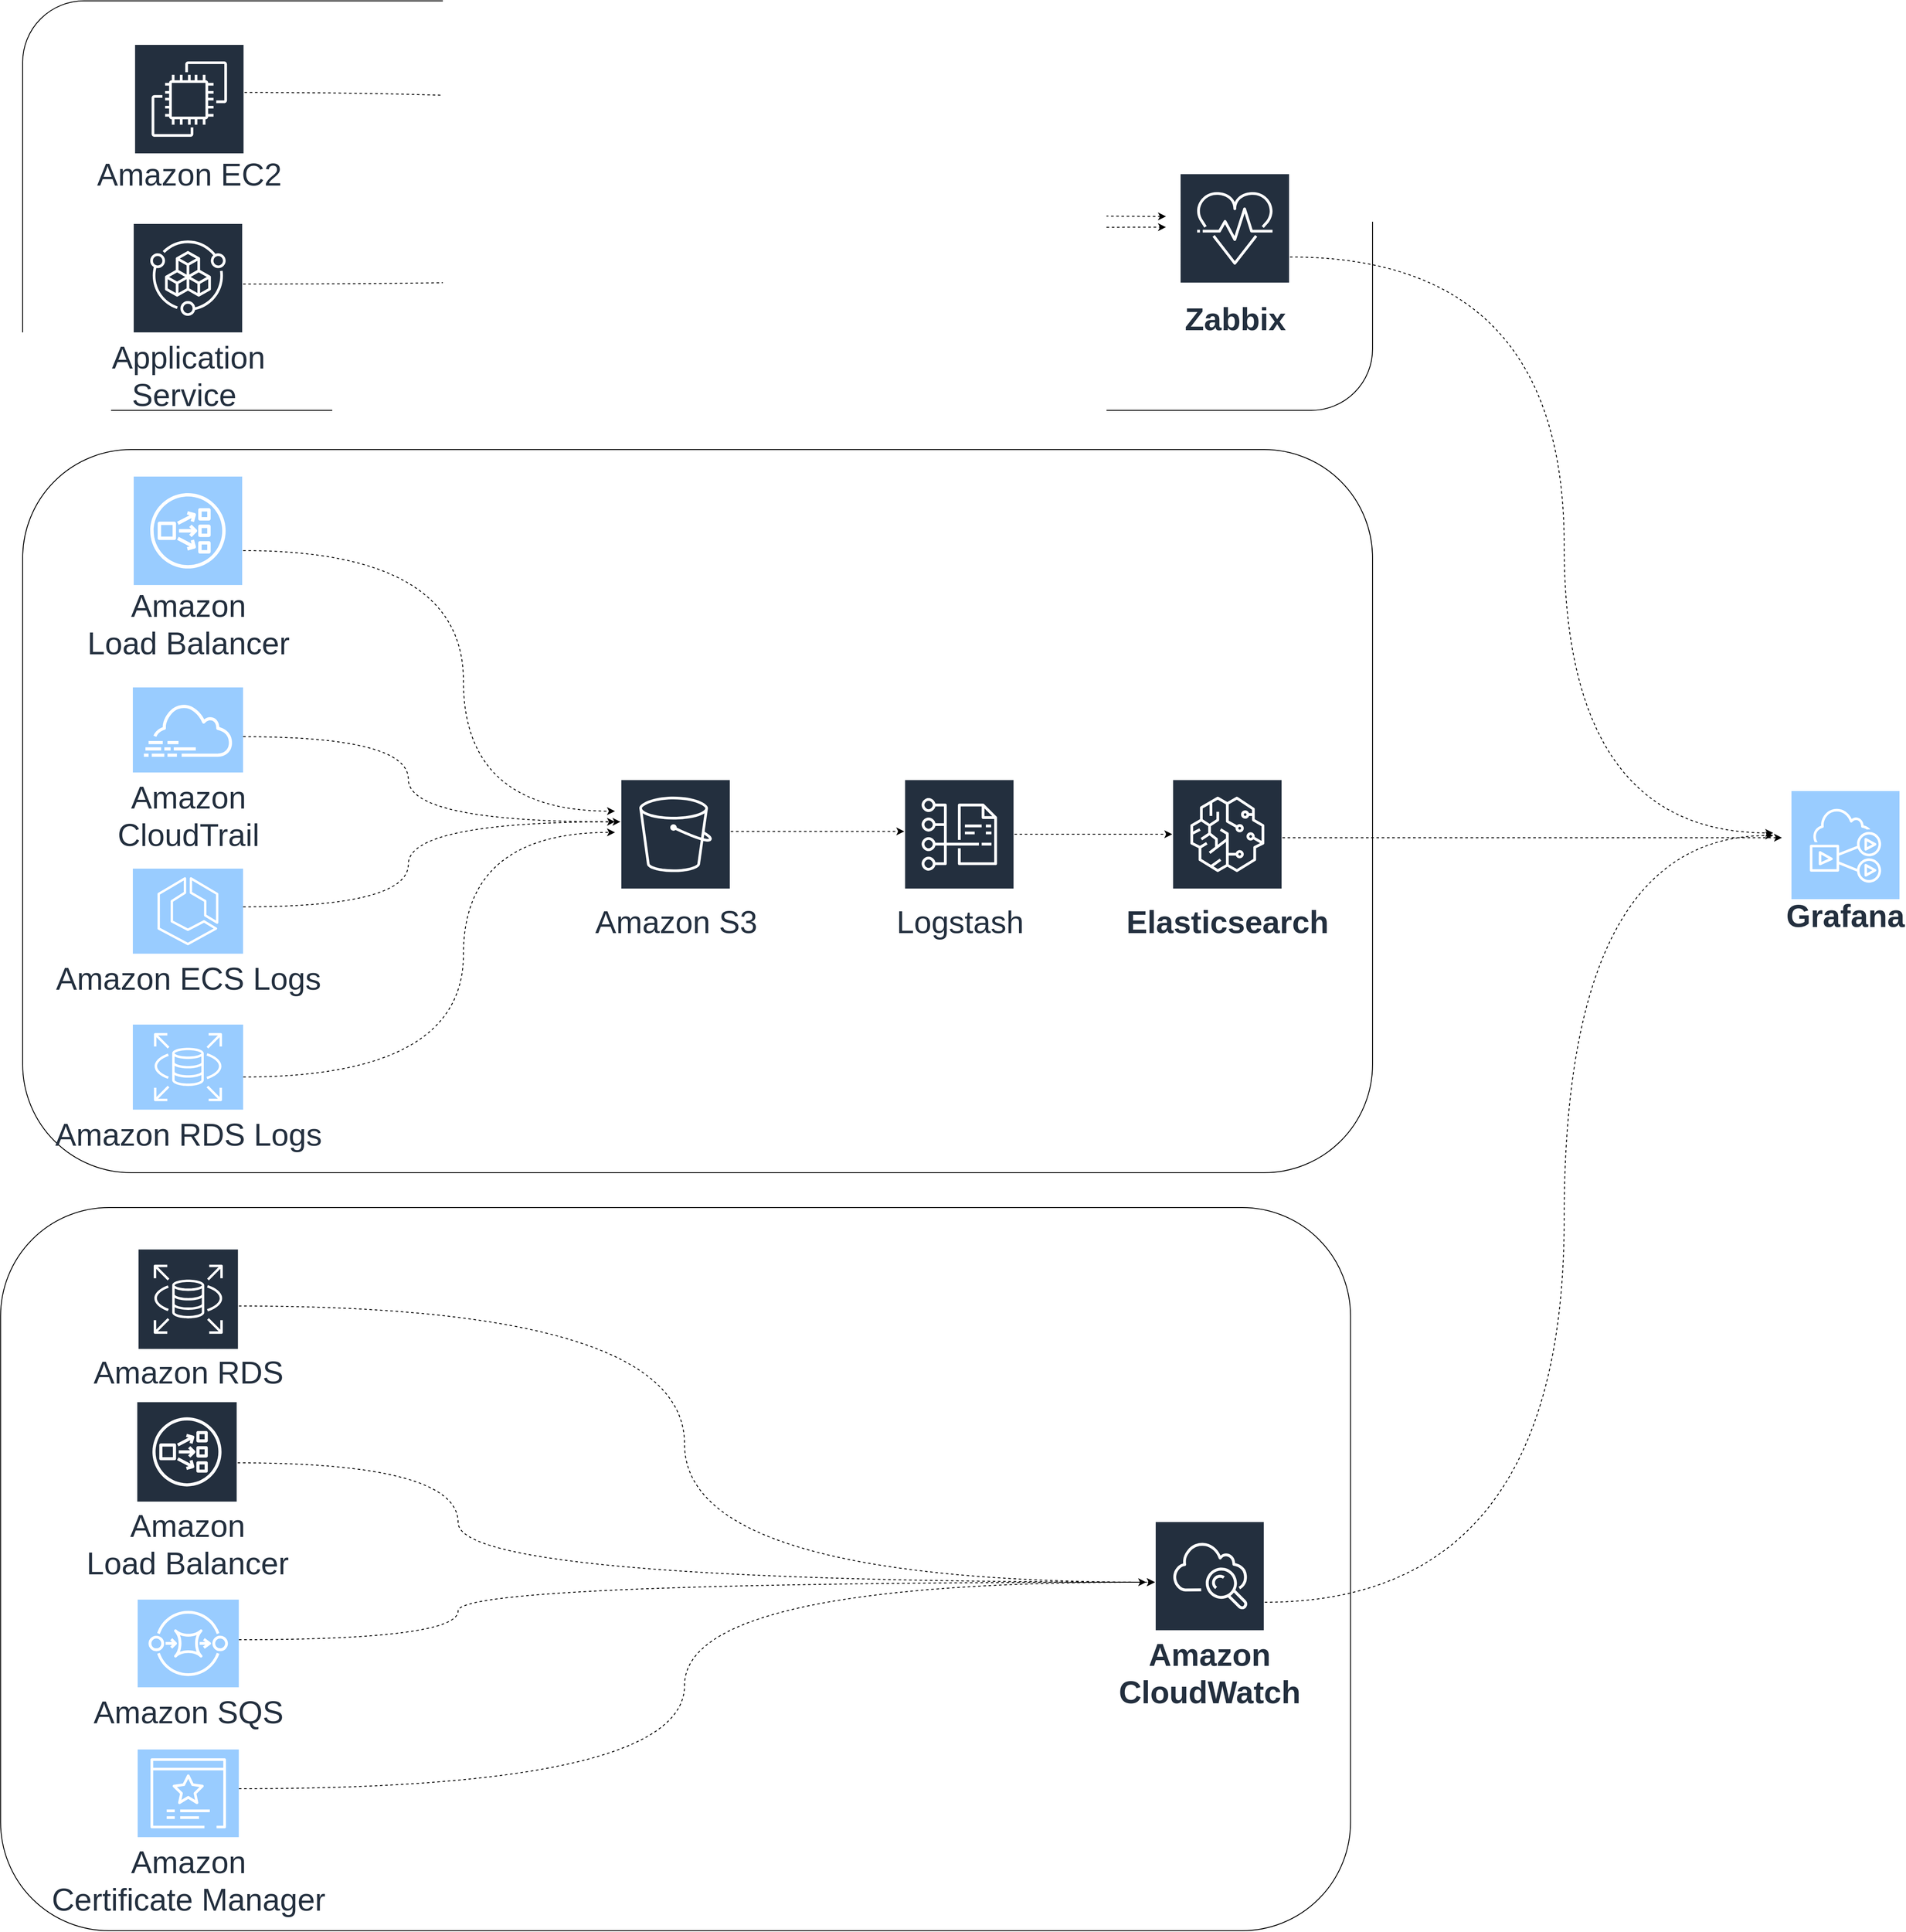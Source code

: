<mxfile version="20.2.8" type="github">
  <diagram id="tJY2ODOWQmyJSE9CdAt4" name="第 1 页">
    <mxGraphModel dx="2844" dy="3066" grid="1" gridSize="10" guides="1" tooltips="1" connect="1" arrows="1" fold="1" page="1" pageScale="1" pageWidth="1169" pageHeight="827" background="none" math="0" shadow="0">
      <root>
        <mxCell id="0" />
        <mxCell id="1" parent="0" />
        <mxCell id="XovprL_gx-ZoLjHi6azD-55" value="" style="rounded=1;whiteSpace=wrap;html=1;fontSize=18;" parent="1" vertex="1">
          <mxGeometry x="4.69" y="-90" width="1550" height="830" as="geometry" />
        </mxCell>
        <mxCell id="XovprL_gx-ZoLjHi6azD-30" value="" style="group" parent="1" vertex="1" connectable="0">
          <mxGeometry x="30" y="-1475" width="1550" height="470" as="geometry" />
        </mxCell>
        <mxCell id="XovprL_gx-ZoLjHi6azD-22" value="" style="rounded=1;whiteSpace=wrap;html=1;fontSize=18;" parent="XovprL_gx-ZoLjHi6azD-30" vertex="1">
          <mxGeometry width="1550" height="470" as="geometry" />
        </mxCell>
        <mxCell id="XovprL_gx-ZoLjHi6azD-8" style="edgeStyle=orthogonalEdgeStyle;curved=1;orthogonalLoop=1;jettySize=auto;html=1;dashed=1;fontSize=18;" parent="XovprL_gx-ZoLjHi6azD-30" source="G7RzPLKMRkM8X4vD6-xc-5" edge="1">
          <mxGeometry relative="1" as="geometry">
            <mxPoint x="1312.755" y="247.368" as="targetPoint" />
            <Array as="points">
              <mxPoint x="854.082" y="105.132" />
              <mxPoint x="854.082" y="247.368" />
            </Array>
          </mxGeometry>
        </mxCell>
        <mxCell id="G7RzPLKMRkM8X4vD6-xc-5" value="&lt;font style=&quot;font-size: 36px; font-weight: normal;&quot;&gt;Amazon EC2&lt;/font&gt;" style="sketch=0;outlineConnect=0;fontColor=#232F3E;gradientColor=none;strokeColor=#ffffff;fillColor=#232F3E;dashed=0;verticalLabelPosition=bottom;verticalAlign=top;align=center;html=1;fontSize=10;fontStyle=1;spacing=3;shape=mxgraph.aws4.productIcon;prIcon=mxgraph.aws4.ec2;labelPosition=center;" parent="XovprL_gx-ZoLjHi6azD-30" vertex="1">
          <mxGeometry x="128.11" y="49.47" width="126.53" height="120.53" as="geometry" />
        </mxCell>
        <mxCell id="XovprL_gx-ZoLjHi6azD-9" style="edgeStyle=orthogonalEdgeStyle;curved=1;orthogonalLoop=1;jettySize=auto;html=1;dashed=1;fontSize=18;" parent="XovprL_gx-ZoLjHi6azD-30" source="G7RzPLKMRkM8X4vD6-xc-9" edge="1">
          <mxGeometry relative="1" as="geometry">
            <mxPoint x="1312.755" y="259.737" as="targetPoint" />
            <Array as="points">
              <mxPoint x="854.513" y="325" />
              <mxPoint x="854.513" y="260" />
            </Array>
          </mxGeometry>
        </mxCell>
        <mxCell id="G7RzPLKMRkM8X4vD6-xc-9" value="&lt;font style=&quot;font-size: 36px; font-weight: normal;&quot;&gt;Application Service&amp;nbsp;&lt;/font&gt;" style="sketch=0;outlineConnect=0;fontColor=#232F3E;gradientColor=none;strokeColor=#ffffff;fillColor=#232F3E;dashed=0;verticalLabelPosition=bottom;verticalAlign=top;align=center;html=1;whiteSpace=wrap;fontSize=10;fontStyle=1;spacing=3;shape=mxgraph.aws4.productIcon;prIcon=mxgraph.aws4.service_catalog;labelPosition=center;" parent="XovprL_gx-ZoLjHi6azD-30" vertex="1">
          <mxGeometry x="126.53" y="255" width="126.53" height="125" as="geometry" />
        </mxCell>
        <mxCell id="G7RzPLKMRkM8X4vD6-xc-17" value="&lt;font style=&quot;font-size: 36px;&quot;&gt;Zabbix&lt;/font&gt;" style="sketch=0;outlineConnect=0;fontColor=#232F3E;gradientColor=none;strokeColor=#ffffff;fillColor=#232F3E;dashed=0;verticalLabelPosition=middle;verticalAlign=bottom;align=center;html=1;whiteSpace=wrap;fontSize=10;fontStyle=1;spacing=3;shape=mxgraph.aws4.productIcon;prIcon=mxgraph.aws4.personal_health_dashboard;" parent="XovprL_gx-ZoLjHi6azD-30" vertex="1">
          <mxGeometry x="1328.571" y="197.89" width="126.526" height="192.11" as="geometry" />
        </mxCell>
        <mxCell id="XovprL_gx-ZoLjHi6azD-57" value="" style="group" parent="1" vertex="1" connectable="0">
          <mxGeometry x="30" y="-960" width="1550" height="830" as="geometry" />
        </mxCell>
        <mxCell id="XovprL_gx-ZoLjHi6azD-23" value="" style="rounded=1;whiteSpace=wrap;html=1;fontSize=18;" parent="XovprL_gx-ZoLjHi6azD-57" vertex="1">
          <mxGeometry width="1550" height="830" as="geometry" />
        </mxCell>
        <mxCell id="G7RzPLKMRkM8X4vD6-xc-13" value="&lt;span style=&quot;background-color: rgb(255, 255, 255); font-weight: normal;&quot;&gt;&lt;font style=&quot;font-size: 36px;&quot;&gt;Amazon S3&lt;/font&gt;&lt;/span&gt;" style="sketch=0;outlineConnect=0;fontColor=#232F3E;gradientColor=none;strokeColor=#ffffff;fillColor=#232F3E;dashed=0;verticalLabelPosition=bottom;verticalAlign=top;align=center;html=1;fontSize=10;fontStyle=1;spacing=3;shape=mxgraph.aws4.productIcon;prIcon=mxgraph.aws4.s3;labelPosition=center;" parent="XovprL_gx-ZoLjHi6azD-57" vertex="1">
          <mxGeometry x="686.429" y="378.382" width="126.531" height="134.265" as="geometry" />
        </mxCell>
        <mxCell id="XovprL_gx-ZoLjHi6azD-32" style="edgeStyle=orthogonalEdgeStyle;curved=1;orthogonalLoop=1;jettySize=auto;html=1;dashed=1;fontSize=36;" parent="XovprL_gx-ZoLjHi6azD-57" edge="1">
          <mxGeometry relative="1" as="geometry">
            <mxPoint x="1138.776" y="441.515" as="sourcePoint" />
            <mxPoint x="1320" y="441.515" as="targetPoint" />
          </mxGeometry>
        </mxCell>
        <mxCell id="G7RzPLKMRkM8X4vD6-xc-15" value="&lt;font style=&quot;font-size: 36px; font-weight: normal;&quot;&gt;Logstash&lt;/font&gt;" style="sketch=0;outlineConnect=0;fontColor=#232F3E;gradientColor=none;strokeColor=#ffffff;fillColor=#232F3E;dashed=0;verticalLabelPosition=bottom;verticalAlign=top;align=center;html=1;fontSize=10;fontStyle=1;spacing=3;shape=mxgraph.aws4.productIcon;prIcon=mxgraph.aws4.cost_and_usage_report;labelPosition=center;" parent="XovprL_gx-ZoLjHi6azD-57" vertex="1">
          <mxGeometry x="1012.245" y="378.382" width="126.531" height="134.265" as="geometry" />
        </mxCell>
        <mxCell id="pdvtcB01t5W5UgY1sVy7-80" style="edgeStyle=orthogonalEdgeStyle;curved=1;rounded=0;jumpStyle=arc;orthogonalLoop=1;jettySize=auto;html=1;dashed=1;" parent="XovprL_gx-ZoLjHi6azD-57" edge="1">
          <mxGeometry relative="1" as="geometry">
            <mxPoint x="812.959" y="438.25" as="sourcePoint" />
            <mxPoint x="1012.245" y="438.25" as="targetPoint" />
            <Array as="points">
              <mxPoint x="917.347" y="438.206" />
              <mxPoint x="917.347" y="438.206" />
            </Array>
          </mxGeometry>
        </mxCell>
        <mxCell id="G7RzPLKMRkM8X4vD6-xc-16" value="&lt;font style=&quot;font-size: 36px;&quot;&gt;Elasticsearch&lt;/font&gt;" style="sketch=0;outlineConnect=0;fontColor=#232F3E;gradientColor=none;strokeColor=#ffffff;fillColor=#232F3E;dashed=0;verticalLabelPosition=bottom;verticalAlign=top;align=center;html=1;fontSize=10;fontStyle=1;spacing=3;shape=mxgraph.aws4.productIcon;prIcon=mxgraph.aws4.sagemaker;labelPosition=center;" parent="XovprL_gx-ZoLjHi6azD-57" vertex="1">
          <mxGeometry x="1320" y="378.382" width="126.531" height="134.265" as="geometry" />
        </mxCell>
        <mxCell id="XovprL_gx-ZoLjHi6azD-13" style="edgeStyle=orthogonalEdgeStyle;curved=1;orthogonalLoop=1;jettySize=auto;html=1;dashed=1;fontSize=18;" parent="XovprL_gx-ZoLjHi6azD-57" source="pdvtcB01t5W5UgY1sVy7-30" target="G7RzPLKMRkM8X4vD6-xc-13" edge="1">
          <mxGeometry relative="1" as="geometry">
            <mxPoint x="664.286" y="427.206" as="targetPoint" />
            <Array as="points">
              <mxPoint x="442.857" y="524.853" />
              <mxPoint x="442.857" y="427.206" />
            </Array>
          </mxGeometry>
        </mxCell>
        <mxCell id="pdvtcB01t5W5UgY1sVy7-30" value="&lt;font style=&quot;font-size: 36px;&quot;&gt;Amazon ECS Logs&lt;/font&gt;" style="sketch=0;points=[[0,0,0],[0.25,0,0],[0.5,0,0],[0.75,0,0],[1,0,0],[0,1,0],[0.25,1,0],[0.5,1,0],[0.75,1,0],[1,1,0],[0,0.25,0],[0,0.5,0],[0,0.75,0],[1,0.25,0],[1,0.5,0],[1,0.75,0]];outlineConnect=0;fontColor=#232F3E;gradientColor=none;gradientDirection=north;fillColor=#99CCFF;strokeColor=#ffffff;dashed=0;verticalLabelPosition=bottom;verticalAlign=top;align=center;html=1;fontSize=12;fontStyle=0;shape=mxgraph.aws4.resourceIcon;resIcon=mxgraph.aws4.ecs;" parent="XovprL_gx-ZoLjHi6azD-57" vertex="1">
          <mxGeometry x="126.531" y="481.029" width="126.531" height="97.647" as="geometry" />
        </mxCell>
        <mxCell id="XovprL_gx-ZoLjHi6azD-11" style="edgeStyle=orthogonalEdgeStyle;curved=1;orthogonalLoop=1;jettySize=auto;html=1;dashed=1;fontSize=18;" parent="XovprL_gx-ZoLjHi6azD-57" source="pdvtcB01t5W5UgY1sVy7-35" edge="1">
          <mxGeometry relative="1" as="geometry">
            <mxPoint x="680.102" y="439.412" as="targetPoint" />
            <Array as="points">
              <mxPoint x="506.122" y="720.147" />
              <mxPoint x="506.122" y="439.412" />
            </Array>
          </mxGeometry>
        </mxCell>
        <mxCell id="pdvtcB01t5W5UgY1sVy7-35" value="&lt;font style=&quot;font-size: 36px;&quot;&gt;Amazon RDS&amp;nbsp;Logs&lt;/font&gt;" style="sketch=0;points=[[0,0,0],[0.25,0,0],[0.5,0,0],[0.75,0,0],[1,0,0],[0,1,0],[0.25,1,0],[0.5,1,0],[0.75,1,0],[1,1,0],[0,0.25,0],[0,0.5,0],[0,0.75,0],[1,0.25,0],[1,0.5,0],[1,0.75,0]];outlineConnect=0;fontColor=#232F3E;gradientColor=none;gradientDirection=north;fillColor=#99CCFF;strokeColor=#ffffff;dashed=0;verticalLabelPosition=bottom;verticalAlign=top;align=center;html=1;fontSize=12;fontStyle=0;shape=mxgraph.aws4.resourceIcon;resIcon=mxgraph.aws4.rds;" parent="XovprL_gx-ZoLjHi6azD-57" vertex="1">
          <mxGeometry x="126.531" y="660.004" width="126.64" height="97.64" as="geometry" />
        </mxCell>
        <mxCell id="XovprL_gx-ZoLjHi6azD-12" style="edgeStyle=orthogonalEdgeStyle;curved=1;orthogonalLoop=1;jettySize=auto;html=1;dashed=1;fontSize=18;" parent="XovprL_gx-ZoLjHi6azD-57" source="pdvtcB01t5W5UgY1sVy7-39" edge="1">
          <mxGeometry relative="1" as="geometry">
            <mxPoint x="680.102" y="427.206" as="targetPoint" />
            <Array as="points">
              <mxPoint x="442.857" y="329.559" />
              <mxPoint x="442.857" y="427.206" />
            </Array>
          </mxGeometry>
        </mxCell>
        <mxCell id="pdvtcB01t5W5UgY1sVy7-39" value="&lt;font style=&quot;font-size: 36px;&quot;&gt;Amazon&lt;br style=&quot;&quot;&gt;CloudTrail&lt;/font&gt;" style="sketch=0;points=[[0,0,0],[0.25,0,0],[0.5,0,0],[0.75,0,0],[1,0,0],[0,1,0],[0.25,1,0],[0.5,1,0],[0.75,1,0],[1,1,0],[0,0.25,0],[0,0.5,0],[0,0.75,0],[1,0.25,0],[1,0.5,0],[1,0.75,0]];points=[[0,0,0],[0.25,0,0],[0.5,0,0],[0.75,0,0],[1,0,0],[0,1,0],[0.25,1,0],[0.5,1,0],[0.75,1,0],[1,1,0],[0,0.25,0],[0,0.5,0],[0,0.75,0],[1,0.25,0],[1,0.5,0],[1,0.75,0]];outlineConnect=0;fontColor=#232F3E;gradientColor=none;gradientDirection=north;fillColor=#99CCFF;strokeColor=#ffffff;dashed=0;verticalLabelPosition=bottom;verticalAlign=top;align=center;html=1;fontSize=12;fontStyle=0;shape=mxgraph.aws4.resourceIcon;resIcon=mxgraph.aws4.cloudtrail;" parent="XovprL_gx-ZoLjHi6azD-57" vertex="1">
          <mxGeometry x="126.531" y="272.995" width="126.531" height="97.647" as="geometry" />
        </mxCell>
        <mxCell id="XovprL_gx-ZoLjHi6azD-10" style="edgeStyle=orthogonalEdgeStyle;curved=1;orthogonalLoop=1;jettySize=auto;html=1;dashed=1;fontSize=18;" parent="XovprL_gx-ZoLjHi6azD-57" source="pdvtcB01t5W5UgY1sVy7-59" edge="1">
          <mxGeometry relative="1" as="geometry">
            <mxPoint x="680.102" y="415" as="targetPoint" />
            <Array as="points">
              <mxPoint x="506.122" y="115.956" />
              <mxPoint x="506.122" y="415" />
            </Array>
          </mxGeometry>
        </mxCell>
        <mxCell id="pdvtcB01t5W5UgY1sVy7-59" value="&lt;font style=&quot;font-size: 36px; font-weight: normal;&quot;&gt;Amazon &lt;br&gt;Load Balancer&lt;/font&gt;" style="sketch=0;outlineConnect=0;fontColor=#232F3E;gradientColor=none;strokeColor=#ffffff;fillColor=#99CCFF;dashed=0;verticalLabelPosition=bottom;verticalAlign=top;align=center;html=1;fontSize=10;fontStyle=1;spacing=3;shape=mxgraph.aws4.productIcon;prIcon=mxgraph.aws4.network_load_balancer;labelPosition=center;" parent="XovprL_gx-ZoLjHi6azD-57" vertex="1">
          <mxGeometry x="126.53" y="30" width="126.53" height="120" as="geometry" />
        </mxCell>
        <mxCell id="XovprL_gx-ZoLjHi6azD-58" style="edgeStyle=orthogonalEdgeStyle;curved=1;orthogonalLoop=1;jettySize=auto;html=1;dashed=1;fontSize=36;" parent="1" source="G7RzPLKMRkM8X4vD6-xc-17" edge="1">
          <mxGeometry relative="1" as="geometry">
            <mxPoint x="2040" y="-520" as="targetPoint" />
            <Array as="points">
              <mxPoint x="1800" y="-1181" />
              <mxPoint x="1800" y="-520" />
            </Array>
          </mxGeometry>
        </mxCell>
        <mxCell id="XovprL_gx-ZoLjHi6azD-59" style="edgeStyle=orthogonalEdgeStyle;curved=1;orthogonalLoop=1;jettySize=auto;html=1;dashed=1;fontSize=36;" parent="1" source="G7RzPLKMRkM8X4vD6-xc-16" edge="1">
          <mxGeometry relative="1" as="geometry">
            <mxPoint x="2050" y="-514.5" as="targetPoint" />
            <Array as="points">
              <mxPoint x="1710" y="-515" />
              <mxPoint x="1710" y="-515" />
            </Array>
          </mxGeometry>
        </mxCell>
        <mxCell id="XovprL_gx-ZoLjHi6azD-61" style="edgeStyle=orthogonalEdgeStyle;curved=1;orthogonalLoop=1;jettySize=auto;html=1;dashed=1;fontSize=36;" parent="1" edge="1">
          <mxGeometry relative="1" as="geometry">
            <mxPoint x="2040" y="-517" as="targetPoint" />
            <Array as="points">
              <mxPoint x="1800" y="363" />
              <mxPoint x="1800" y="-517" />
            </Array>
            <mxPoint x="1456.12" y="363" as="sourcePoint" />
          </mxGeometry>
        </mxCell>
        <mxCell id="G7RzPLKMRkM8X4vD6-xc-2" value="&lt;font style=&quot;font-size: 36px;&quot;&gt;Amazon CloudWatch&lt;/font&gt;" style="sketch=0;outlineConnect=0;fontColor=#232F3E;gradientColor=none;strokeColor=#ffffff;fillColor=#232F3E;dashed=0;verticalLabelPosition=middle;verticalAlign=bottom;align=center;html=1;whiteSpace=wrap;fontSize=10;fontStyle=1;spacing=3;shape=mxgraph.aws4.productIcon;prIcon=mxgraph.aws4.cloudwatch;" parent="1" vertex="1">
          <mxGeometry x="1330" y="270" width="126.12" height="220.7" as="geometry" />
        </mxCell>
        <mxCell id="XovprL_gx-ZoLjHi6azD-35" style="edgeStyle=orthogonalEdgeStyle;curved=1;orthogonalLoop=1;jettySize=auto;html=1;dashed=1;fontSize=36;" parent="1" source="G7RzPLKMRkM8X4vD6-xc-12" edge="1">
          <mxGeometry relative="1" as="geometry">
            <mxPoint x="1330" y="340" as="targetPoint" />
            <Array as="points">
              <mxPoint x="530" y="203" />
              <mxPoint x="530" y="340" />
            </Array>
          </mxGeometry>
        </mxCell>
        <mxCell id="G7RzPLKMRkM8X4vD6-xc-12" value="&lt;font style=&quot;font-size: 36px; font-weight: normal;&quot;&gt;Amazon&lt;br&gt;Load Balancer&lt;/font&gt;" style="sketch=0;outlineConnect=0;fontColor=#232F3E;gradientColor=none;strokeColor=#ffffff;fillColor=#232F3E;dashed=0;verticalLabelPosition=bottom;verticalAlign=top;align=center;html=1;fontSize=10;fontStyle=1;spacing=3;shape=mxgraph.aws4.productIcon;prIcon=mxgraph.aws4.network_load_balancer;labelPosition=center;" parent="1" vertex="1">
          <mxGeometry x="160.635" y="132.364" width="116.12" height="113.182" as="geometry" />
        </mxCell>
        <mxCell id="XovprL_gx-ZoLjHi6azD-37" style="edgeStyle=orthogonalEdgeStyle;curved=1;orthogonalLoop=1;jettySize=auto;html=1;dashed=1;fontSize=36;" parent="1" source="pdvtcB01t5W5UgY1sVy7-33" edge="1">
          <mxGeometry relative="1" as="geometry">
            <mxPoint x="1330" y="340" as="targetPoint" />
            <Array as="points">
              <mxPoint x="530" y="406" />
              <mxPoint x="530" y="340" />
            </Array>
          </mxGeometry>
        </mxCell>
        <mxCell id="pdvtcB01t5W5UgY1sVy7-33" value="&lt;font style=&quot;font-size: 36px;&quot;&gt;Amazon SQS&lt;/font&gt;" style="sketch=0;points=[[0,0,0],[0.25,0,0],[0.5,0,0],[0.75,0,0],[1,0,0],[0,1,0],[0.25,1,0],[0.5,1,0],[0.75,1,0],[1,1,0],[0,0.25,0],[0,0.5,0],[0,0.75,0],[1,0.25,0],[1,0.5,0],[1,0.75,0]];outlineConnect=0;fontColor=#232F3E;gradientColor=none;gradientDirection=north;fillColor=#99CCFF;strokeColor=#ffffff;dashed=0;verticalLabelPosition=bottom;verticalAlign=top;align=center;html=1;fontSize=12;fontStyle=0;shape=mxgraph.aws4.resourceIcon;resIcon=mxgraph.aws4.sqs;" parent="1" vertex="1">
          <mxGeometry x="162.086" y="359.981" width="116.12" height="100.606" as="geometry" />
        </mxCell>
        <mxCell id="XovprL_gx-ZoLjHi6azD-39" style="edgeStyle=orthogonalEdgeStyle;curved=1;orthogonalLoop=1;jettySize=auto;html=1;dashed=1;fontSize=36;" parent="1" source="pdvtcB01t5W5UgY1sVy7-37" edge="1">
          <mxGeometry relative="1" as="geometry">
            <mxPoint x="1320" y="340" as="targetPoint" />
            <Array as="points">
              <mxPoint x="790" y="577" />
              <mxPoint x="790" y="340" />
            </Array>
          </mxGeometry>
        </mxCell>
        <mxCell id="pdvtcB01t5W5UgY1sVy7-37" value="&lt;font style=&quot;font-size: 36px;&quot;&gt;Amazon&lt;br&gt;Certificate Manager&lt;/font&gt;" style="sketch=0;points=[[0,0,0],[0.25,0,0],[0.5,0,0],[0.75,0,0],[1,0,0],[0,1,0],[0.25,1,0],[0.5,1,0],[0.75,1,0],[1,1,0],[0,0.25,0],[0,0.5,0],[0,0.75,0],[1,0.25,0],[1,0.5,0],[1,0.75,0]];outlineConnect=0;fontColor=#232F3E;gradientColor=none;gradientDirection=north;fillColor=#99CCFF;strokeColor=#ffffff;dashed=0;verticalLabelPosition=bottom;verticalAlign=top;align=center;html=1;fontSize=12;fontStyle=0;shape=mxgraph.aws4.resourceIcon;resIcon=mxgraph.aws4.certificate_manager_3;" parent="1" vertex="1">
          <mxGeometry x="162.086" y="532.016" width="116.12" height="100.606" as="geometry" />
        </mxCell>
        <mxCell id="XovprL_gx-ZoLjHi6azD-38" style="edgeStyle=orthogonalEdgeStyle;curved=1;orthogonalLoop=1;jettySize=auto;html=1;dashed=1;fontSize=36;" parent="1" source="pdvtcB01t5W5UgY1sVy7-40" edge="1">
          <mxGeometry relative="1" as="geometry">
            <mxPoint x="1330" y="340" as="targetPoint" />
            <Array as="points">
              <mxPoint x="790" y="23" />
              <mxPoint x="790" y="340" />
            </Array>
          </mxGeometry>
        </mxCell>
        <mxCell id="pdvtcB01t5W5UgY1sVy7-40" value="&lt;font style=&quot;font-size: 36px; font-weight: normal;&quot;&gt;Amazon RDS&lt;/font&gt;" style="sketch=0;outlineConnect=0;fontColor=#232F3E;gradientColor=none;strokeColor=#ffffff;fillColor=#232F3E;dashed=0;verticalLabelPosition=bottom;verticalAlign=top;align=center;html=1;fontSize=10;fontStyle=1;spacing=3;shape=mxgraph.aws4.productIcon;prIcon=mxgraph.aws4.rds;labelPosition=center;" parent="1" vertex="1">
          <mxGeometry x="162.086" y="-42.836" width="116.12" height="113.182" as="geometry" />
        </mxCell>
        <mxCell id="XHwj_UhxR-FLxkDPAHf7-1" value="&lt;font style=&quot;font-size: 36px;&quot;&gt;Grafana&lt;/font&gt;" style="sketch=0;outlineConnect=0;fontColor=#232F3E;gradientColor=none;strokeColor=#ffffff;fillColor=#99CCFF;dashed=0;verticalLabelPosition=middle;verticalAlign=bottom;align=center;html=1;whiteSpace=wrap;fontSize=10;fontStyle=1;spacing=3;shape=mxgraph.aws4.productIcon;prIcon=mxgraph.aws4.elastic_transcoder;" vertex="1" parent="1">
          <mxGeometry x="2060" y="-569" width="126" height="169" as="geometry" />
        </mxCell>
      </root>
    </mxGraphModel>
  </diagram>
</mxfile>
